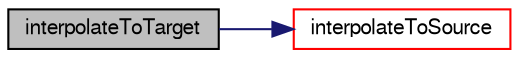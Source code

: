 digraph "interpolateToTarget"
{
  bgcolor="transparent";
  edge [fontname="FreeSans",fontsize="10",labelfontname="FreeSans",labelfontsize="10"];
  node [fontname="FreeSans",fontsize="10",shape=record];
  rankdir="LR";
  Node902 [label="interpolateToTarget",height=0.2,width=0.4,color="black", fillcolor="grey75", style="filled", fontcolor="black"];
  Node902 -> Node903 [color="midnightblue",fontsize="10",style="solid",fontname="FreeSans"];
  Node903 [label="interpolateToSource",height=0.2,width=0.4,color="red",URL="$a24866.html#a4a40563419f839dbb3e342e64a15991a",tooltip="Interpolate from target to source with supplied op. "];
}
